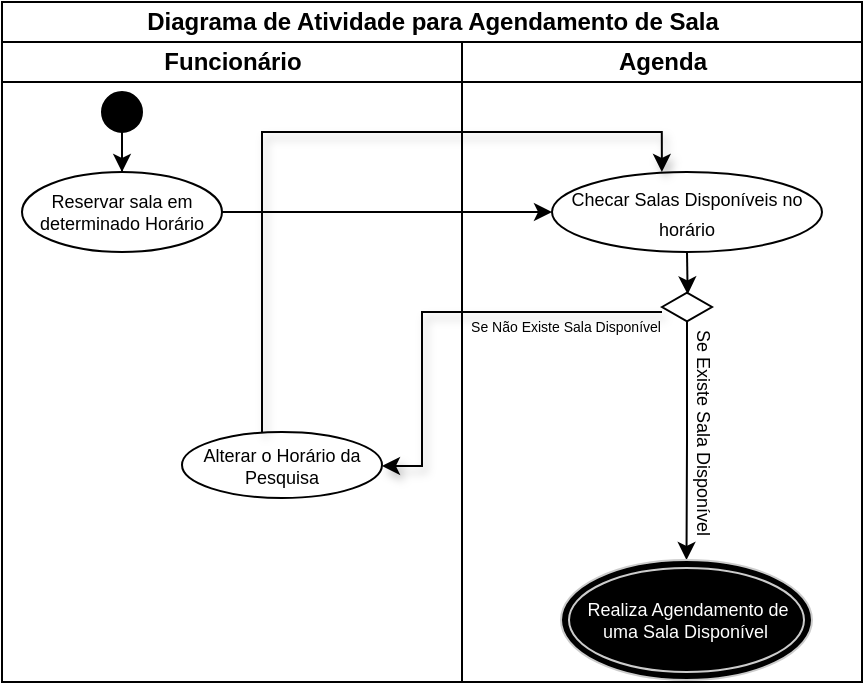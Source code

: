 <mxfile version="20.6.2" type="github">
  <diagram id="prtHgNgQTEPvFCAcTncT" name="Page-1">
    <mxGraphModel dx="652" dy="316" grid="1" gridSize="10" guides="1" tooltips="1" connect="1" arrows="1" fold="1" page="1" pageScale="1" pageWidth="827" pageHeight="1169" math="0" shadow="0">
      <root>
        <mxCell id="0" />
        <mxCell id="1" parent="0" />
        <mxCell id="kfuMkHNKd0KxU2UGfjOB-3" value="Diagrama de Atividade para Agendamento de Sala" style="swimlane;childLayout=stackLayout;resizeParent=1;resizeParentMax=0;startSize=20;html=1;fillColor=none;" vertex="1" parent="1">
          <mxGeometry x="550" y="105" width="430" height="340" as="geometry" />
        </mxCell>
        <mxCell id="kfuMkHNKd0KxU2UGfjOB-12" style="edgeStyle=orthogonalEdgeStyle;rounded=0;orthogonalLoop=1;jettySize=auto;html=1;exitX=1;exitY=0.5;exitDx=0;exitDy=0;" edge="1" parent="kfuMkHNKd0KxU2UGfjOB-3" source="kfuMkHNKd0KxU2UGfjOB-9" target="kfuMkHNKd0KxU2UGfjOB-11">
          <mxGeometry relative="1" as="geometry" />
        </mxCell>
        <mxCell id="kfuMkHNKd0KxU2UGfjOB-4" value="Funcionário" style="swimlane;startSize=20;html=1;fillColor=none;" vertex="1" parent="kfuMkHNKd0KxU2UGfjOB-3">
          <mxGeometry y="20" width="230" height="320" as="geometry" />
        </mxCell>
        <mxCell id="kfuMkHNKd0KxU2UGfjOB-10" style="edgeStyle=orthogonalEdgeStyle;rounded=0;orthogonalLoop=1;jettySize=auto;html=1;entryX=0.5;entryY=0;entryDx=0;entryDy=0;" edge="1" parent="kfuMkHNKd0KxU2UGfjOB-4" source="kfuMkHNKd0KxU2UGfjOB-8" target="kfuMkHNKd0KxU2UGfjOB-9">
          <mxGeometry relative="1" as="geometry" />
        </mxCell>
        <mxCell id="kfuMkHNKd0KxU2UGfjOB-8" value="" style="ellipse;whiteSpace=wrap;html=1;aspect=fixed;fillColor=#000000;" vertex="1" parent="kfuMkHNKd0KxU2UGfjOB-4">
          <mxGeometry x="50" y="25" width="20" height="20" as="geometry" />
        </mxCell>
        <mxCell id="kfuMkHNKd0KxU2UGfjOB-9" value="Reservar sala em determinado Horário" style="ellipse;whiteSpace=wrap;html=1;align=center;newEdgeStyle={&quot;edgeStyle&quot;:&quot;entityRelationEdgeStyle&quot;,&quot;startArrow&quot;:&quot;none&quot;,&quot;endArrow&quot;:&quot;none&quot;,&quot;segment&quot;:10,&quot;curved&quot;:1};treeFolding=1;treeMoving=1;fillColor=none;fontSize=9;" vertex="1" parent="kfuMkHNKd0KxU2UGfjOB-4">
          <mxGeometry x="10" y="65" width="100" height="40" as="geometry" />
        </mxCell>
        <mxCell id="kfuMkHNKd0KxU2UGfjOB-31" value="Alterar o Horário da Pesquisa" style="ellipse;whiteSpace=wrap;html=1;align=center;newEdgeStyle={&quot;edgeStyle&quot;:&quot;entityRelationEdgeStyle&quot;,&quot;startArrow&quot;:&quot;none&quot;,&quot;endArrow&quot;:&quot;none&quot;,&quot;segment&quot;:10,&quot;curved&quot;:1};treeFolding=1;treeMoving=1;fontSize=9;fillColor=none;" vertex="1" parent="kfuMkHNKd0KxU2UGfjOB-4">
          <mxGeometry x="90" y="195" width="100" height="33" as="geometry" />
        </mxCell>
        <mxCell id="kfuMkHNKd0KxU2UGfjOB-23" value="" style="edgeStyle=orthogonalEdgeStyle;rounded=0;orthogonalLoop=1;jettySize=auto;html=1;fontSize=9;shadow=1;sketch=0;" edge="1" parent="kfuMkHNKd0KxU2UGfjOB-3" source="kfuMkHNKd0KxU2UGfjOB-15" target="kfuMkHNKd0KxU2UGfjOB-31">
          <mxGeometry relative="1" as="geometry">
            <mxPoint x="115.034" y="215" as="targetPoint" />
            <Array as="points">
              <mxPoint x="210" y="155" />
              <mxPoint x="210" y="232" />
            </Array>
          </mxGeometry>
        </mxCell>
        <mxCell id="kfuMkHNKd0KxU2UGfjOB-5" value="Agenda" style="swimlane;startSize=20;html=1;fillColor=none;" vertex="1" parent="kfuMkHNKd0KxU2UGfjOB-3">
          <mxGeometry x="230" y="20" width="200" height="320" as="geometry" />
        </mxCell>
        <mxCell id="kfuMkHNKd0KxU2UGfjOB-14" style="edgeStyle=orthogonalEdgeStyle;rounded=0;orthogonalLoop=1;jettySize=auto;html=1;exitX=0.5;exitY=1;exitDx=0;exitDy=0;entryX=0.513;entryY=0.08;entryDx=0;entryDy=0;entryPerimeter=0;" edge="1" parent="kfuMkHNKd0KxU2UGfjOB-5" source="kfuMkHNKd0KxU2UGfjOB-11" target="kfuMkHNKd0KxU2UGfjOB-15">
          <mxGeometry relative="1" as="geometry">
            <mxPoint x="110" y="105" as="targetPoint" />
          </mxGeometry>
        </mxCell>
        <mxCell id="kfuMkHNKd0KxU2UGfjOB-11" value="&lt;font style=&quot;font-size: 9px;&quot;&gt;Checar Salas Disponíveis no horário&lt;/font&gt;" style="ellipse;whiteSpace=wrap;html=1;align=center;newEdgeStyle={&quot;edgeStyle&quot;:&quot;entityRelationEdgeStyle&quot;,&quot;startArrow&quot;:&quot;none&quot;,&quot;endArrow&quot;:&quot;none&quot;,&quot;segment&quot;:10,&quot;curved&quot;:1};treeFolding=1;treeMoving=1;fillColor=none;" vertex="1" parent="kfuMkHNKd0KxU2UGfjOB-5">
          <mxGeometry x="45" y="65" width="135" height="40" as="geometry" />
        </mxCell>
        <mxCell id="kfuMkHNKd0KxU2UGfjOB-15" value="" style="html=1;whiteSpace=wrap;aspect=fixed;shape=isoRectangle;fillColor=none;" vertex="1" parent="kfuMkHNKd0KxU2UGfjOB-5">
          <mxGeometry x="100" y="125" width="25" height="15" as="geometry" />
        </mxCell>
        <UserObject label="Se Existe Sala Disponível" placeholders="1" name="Variable" id="kfuMkHNKd0KxU2UGfjOB-18">
          <mxCell style="text;html=1;strokeColor=none;fillColor=none;align=center;verticalAlign=middle;whiteSpace=wrap;overflow=hidden;fontSize=9;rotation=90;" vertex="1" parent="kfuMkHNKd0KxU2UGfjOB-5">
            <mxGeometry x="66.5" y="185" width="108" height="20" as="geometry" />
          </mxCell>
        </UserObject>
        <mxCell id="kfuMkHNKd0KxU2UGfjOB-17" style="edgeStyle=orthogonalEdgeStyle;rounded=0;orthogonalLoop=1;jettySize=auto;html=1;" edge="1" parent="kfuMkHNKd0KxU2UGfjOB-5" source="kfuMkHNKd0KxU2UGfjOB-15" target="kfuMkHNKd0KxU2UGfjOB-33">
          <mxGeometry relative="1" as="geometry">
            <mxPoint x="112.5" y="265.0" as="targetPoint" />
          </mxGeometry>
        </mxCell>
        <UserObject label="Se Não Existe Sala Disponível" placeholders="1" name="Variable" id="kfuMkHNKd0KxU2UGfjOB-28">
          <mxCell style="text;html=1;strokeColor=none;fillColor=none;align=center;verticalAlign=middle;whiteSpace=wrap;overflow=hidden;fontSize=7;rotation=0;" vertex="1" parent="kfuMkHNKd0KxU2UGfjOB-5">
            <mxGeometry x="-3" y="135" width="110" height="15" as="geometry" />
          </mxCell>
        </UserObject>
        <mxCell id="kfuMkHNKd0KxU2UGfjOB-33" value="&lt;span style=&quot;font-size: 9px;&quot;&gt;Realiza Agendamento de uma Sala Disponível&amp;nbsp;&lt;/span&gt;" style="ellipse;shape=doubleEllipse;whiteSpace=wrap;html=1;shadow=0;fillStyle=auto;fontSize=7;fillColor=#000000;fontColor=#FFFFFF;strokeColor=#CCCCCC;" vertex="1" parent="kfuMkHNKd0KxU2UGfjOB-5">
          <mxGeometry x="49.5" y="259" width="125.5" height="60" as="geometry" />
        </mxCell>
        <mxCell id="kfuMkHNKd0KxU2UGfjOB-32" style="edgeStyle=orthogonalEdgeStyle;rounded=0;orthogonalLoop=1;jettySize=auto;html=1;entryX=0.407;entryY=0;entryDx=0;entryDy=0;entryPerimeter=0;fontSize=9;shadow=1;" edge="1" parent="kfuMkHNKd0KxU2UGfjOB-3" source="kfuMkHNKd0KxU2UGfjOB-31" target="kfuMkHNKd0KxU2UGfjOB-11">
          <mxGeometry relative="1" as="geometry">
            <Array as="points">
              <mxPoint x="130" y="65" />
              <mxPoint x="330" y="65" />
            </Array>
          </mxGeometry>
        </mxCell>
      </root>
    </mxGraphModel>
  </diagram>
</mxfile>
